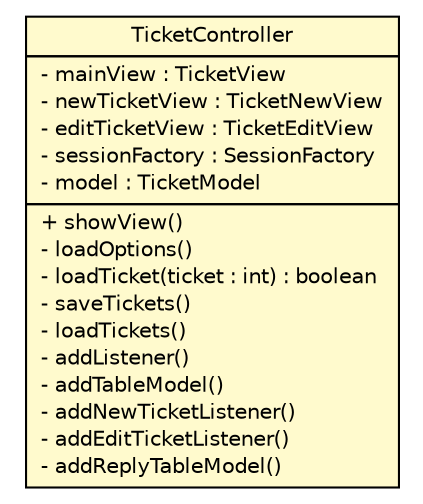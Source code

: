 #!/usr/local/bin/dot
#
# Class diagram 
# Generated by UMLGraph version 5.4 (http://www.umlgraph.org/)
#

digraph G {
	edge [fontname="Helvetica",fontsize=10,labelfontname="Helvetica",labelfontsize=10];
	node [fontname="Helvetica",fontsize=10,shape=plaintext];
	nodesep=0.25;
	ranksep=0.5;
	// de.articmodding.TroubleTicket.TicketController
	c35 [label=<<table title="de.articmodding.TroubleTicket.TicketController" border="0" cellborder="1" cellspacing="0" cellpadding="2" port="p" bgcolor="lemonChiffon" href="./TicketController.html">
		<tr><td><table border="0" cellspacing="0" cellpadding="1">
<tr><td align="center" balign="center"> TicketController </td></tr>
		</table></td></tr>
		<tr><td><table border="0" cellspacing="0" cellpadding="1">
<tr><td align="left" balign="left"> - mainView : TicketView </td></tr>
<tr><td align="left" balign="left"> - newTicketView : TicketNewView </td></tr>
<tr><td align="left" balign="left"> - editTicketView : TicketEditView </td></tr>
<tr><td align="left" balign="left"> - sessionFactory : SessionFactory </td></tr>
<tr><td align="left" balign="left"> - model : TicketModel </td></tr>
		</table></td></tr>
		<tr><td><table border="0" cellspacing="0" cellpadding="1">
<tr><td align="left" balign="left"> + showView() </td></tr>
<tr><td align="left" balign="left"> - loadOptions() </td></tr>
<tr><td align="left" balign="left"> - loadTicket(ticket : int) : boolean </td></tr>
<tr><td align="left" balign="left"> - saveTickets() </td></tr>
<tr><td align="left" balign="left"> - loadTickets() </td></tr>
<tr><td align="left" balign="left"> - addListener() </td></tr>
<tr><td align="left" balign="left"> - addTableModel() </td></tr>
<tr><td align="left" balign="left"> - addNewTicketListener() </td></tr>
<tr><td align="left" balign="left"> - addEditTicketListener() </td></tr>
<tr><td align="left" balign="left"> - addReplyTableModel() </td></tr>
		</table></td></tr>
		</table>>, URL="./TicketController.html", fontname="Helvetica", fontcolor="black", fontsize=10.0];
}

